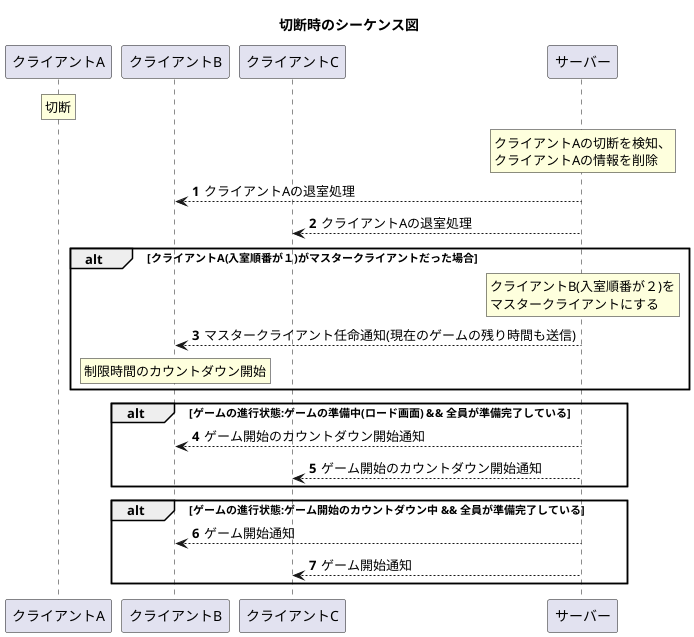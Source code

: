 @startuml
'https://plantuml.com/sequence-diagram

'[メモ]'
'ルーム内 => 該当のUIを削除、クライアントサイドのデータ削除'
'ゲーム準備中 => キャラクターの生成が終了してからキャラクターとクライアントサイドのデータ削除'
'ゲーム中 => キャラクター削除、クライアントサイドのデータ削除'
'リザルトなど他のシーン => クライアントサイドのデータ削除'


participant クライアントA
participant クライアントB
participant クライアントC
participant サーバー

autonumber
title 切断時のシーケンス図
rnote over クライアントA:切断
rnote over サーバー:クライアントAの切断を検知、\nクライアントAの情報を削除
/'クライアントB <-- サーバー:クライアントAが退室した通知
クライアントC <-- サーバー:クライアントAが退室した通知'/

/'alt ゲームの進行状態:ルーム待機中 && ルームのホストがクライアントAの場合
クライアントB -> サーバー:退室処理のリクエスト
クライアントC -> サーバー:退室処理のリクエスト
end

alt ゲームの進行状態:ルーム待機中 && ルームのホストがクライアントAの場合
クライアントB -> サーバー:退室処理のリクエスト
クライアントC -> サーバー:退室処理のリクエスト
end'/

クライアントB <-- サーバー:クライアントAの退室処理
クライアントC <-- サーバー:クライアントAの退室処理

alt クライアントA(入室順番が１)がマスタークライアントだった場合
rnote over サーバー:クライアントB(入室順番が２)を\nマスタークライアントにする
クライアントB <-- サーバー:マスタークライアント任命通知(現在のゲームの残り時間も送信)
rnote over クライアントB:制限時間のカウントダウン開始
end

alt ゲームの進行状態:ゲームの準備中(ロード画面) && 全員が準備完了している
クライアントB <-- サーバー:ゲーム開始のカウントダウン開始通知
クライアントC <-- サーバー:ゲーム開始のカウントダウン開始通知
end

alt ゲームの進行状態:ゲーム開始のカウントダウン中 && 全員が準備完了している
クライアントB <-- サーバー:ゲーム開始通知
クライアントC <-- サーバー:ゲーム開始通知
end

@enduml クライアントA